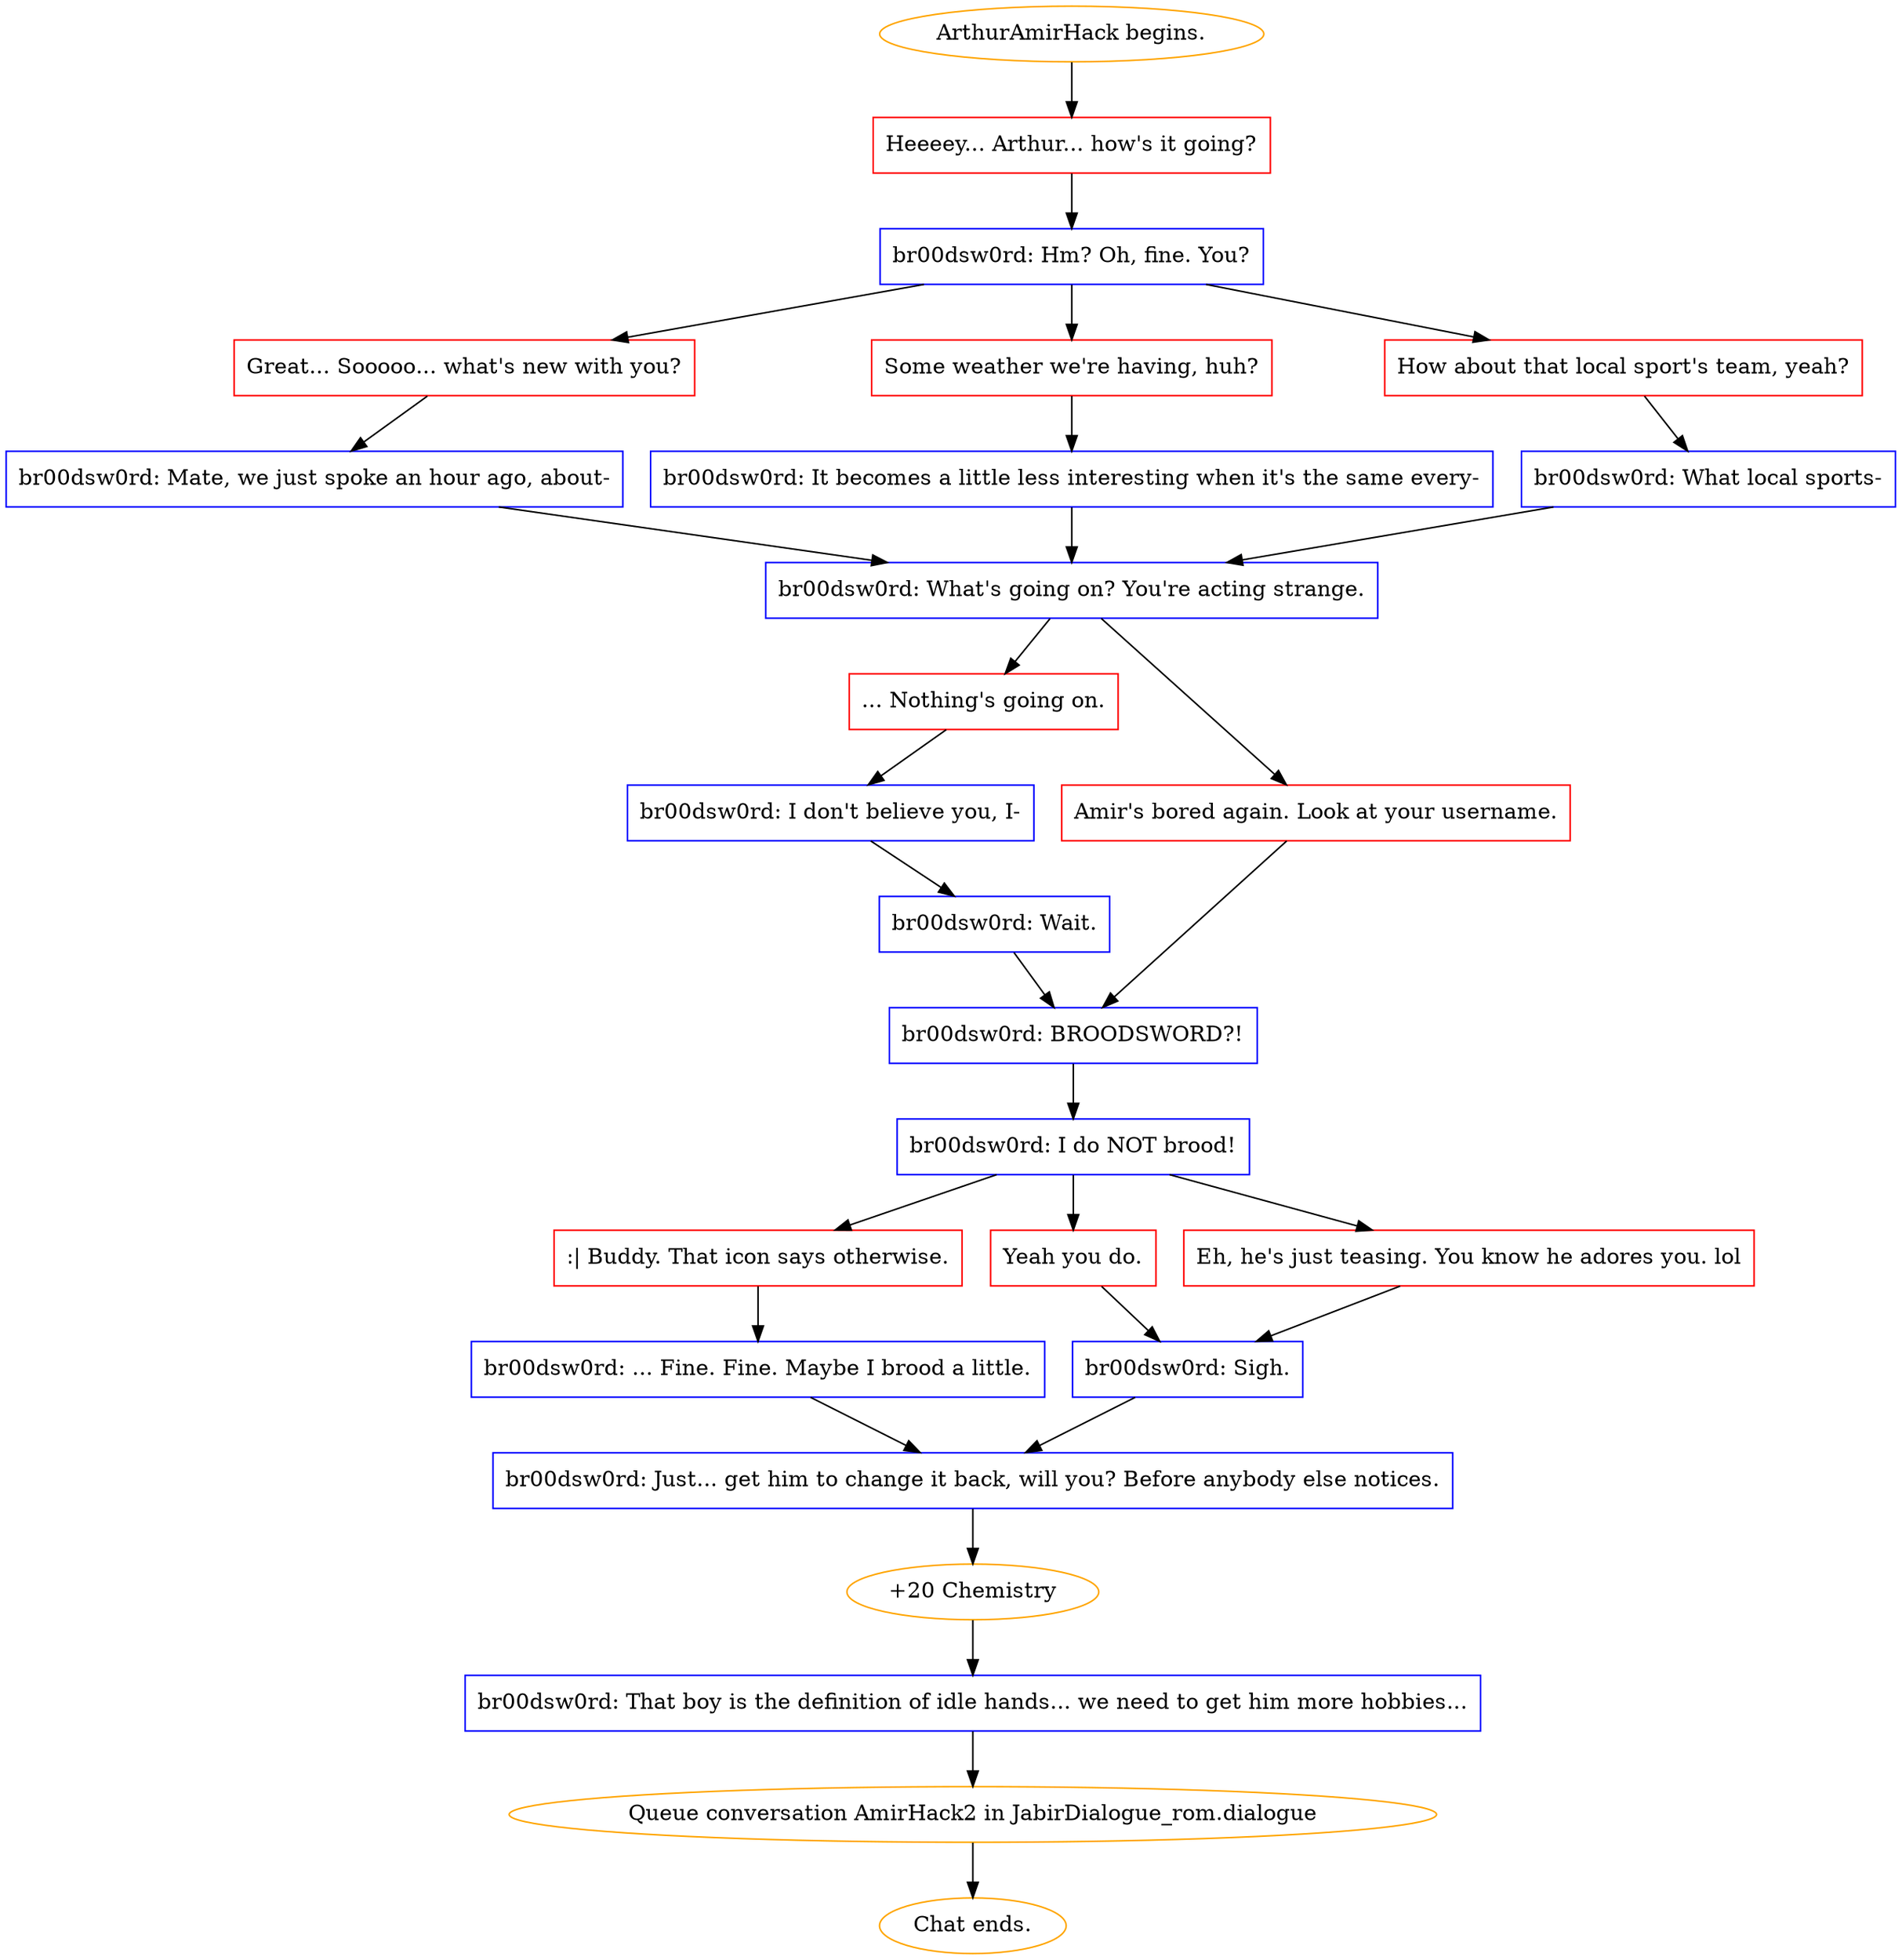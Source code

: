 digraph {
	"ArthurAmirHack begins." [color=orange];
		"ArthurAmirHack begins." -> j3022926847;
	j3022926847 [label="Heeeey... Arthur... how's it going?",shape=box,color=red];
		j3022926847 -> j614830565;
	j614830565 [label="br00dsw0rd: Hm? Oh, fine. You?",shape=box,color=blue];
		j614830565 -> j1793197571;
		j614830565 -> j2218607605;
		j614830565 -> j1544501313;
	j1793197571 [label="Great... Sooooo... what's new with you?",shape=box,color=red];
		j1793197571 -> j2050072102;
	j2218607605 [label="Some weather we're having, huh?",shape=box,color=red];
		j2218607605 -> j641838563;
	j1544501313 [label="How about that local sport's team, yeah?",shape=box,color=red];
		j1544501313 -> j972200348;
	j2050072102 [label="br00dsw0rd: Mate, we just spoke an hour ago, about-",shape=box,color=blue];
		j2050072102 -> j2804510882;
	j641838563 [label="br00dsw0rd: It becomes a little less interesting when it's the same every-",shape=box,color=blue];
		j641838563 -> j2804510882;
	j972200348 [label="br00dsw0rd: What local sports-",shape=box,color=blue];
		j972200348 -> j2804510882;
	j2804510882 [label="br00dsw0rd: What's going on? You're acting strange.",shape=box,color=blue];
		j2804510882 -> j2024692824;
		j2804510882 -> j4093042245;
	j2024692824 [label="... Nothing's going on.",shape=box,color=red];
		j2024692824 -> j398213659;
	j4093042245 [label="Amir's bored again. Look at your username.",shape=box,color=red];
		j4093042245 -> j4258327022;
	j398213659 [label="br00dsw0rd: I don't believe you, I-",shape=box,color=blue];
		j398213659 -> j4015739059;
	j4258327022 [label="br00dsw0rd: BROODSWORD?!",shape=box,color=blue];
		j4258327022 -> j964643295;
	j4015739059 [label="br00dsw0rd: Wait.",shape=box,color=blue];
		j4015739059 -> j4258327022;
	j964643295 [label="br00dsw0rd: I do NOT brood!",shape=box,color=blue];
		j964643295 -> j1290097946;
		j964643295 -> j319991101;
		j964643295 -> j2435616696;
	j1290097946 [label=":| Buddy. That icon says otherwise.",shape=box,color=red];
		j1290097946 -> j2681875785;
	j319991101 [label="Yeah you do.",shape=box,color=red];
		j319991101 -> j3726988835;
	j2435616696 [label="Eh, he's just teasing. You know he adores you. lol",shape=box,color=red];
		j2435616696 -> j3726988835;
	j2681875785 [label="br00dsw0rd: ... Fine. Fine. Maybe I brood a little.",shape=box,color=blue];
		j2681875785 -> j3382395452;
	j3726988835 [label="br00dsw0rd: Sigh.",shape=box,color=blue];
		j3726988835 -> j3382395452;
	j3382395452 [label="br00dsw0rd: Just... get him to change it back, will you? Before anybody else notices.",shape=box,color=blue];
		j3382395452 -> j1566251859;
	j1566251859 [label="+20 Chemistry",color=orange];
		j1566251859 -> j547453896;
	j547453896 [label="br00dsw0rd: That boy is the definition of idle hands... we need to get him more hobbies...",shape=box,color=blue];
		j547453896 -> "Initiate conversation AmirHack2 in JabirDialogue_rom.dialogue";
	"Initiate conversation AmirHack2 in JabirDialogue_rom.dialogue" [label="Queue conversation AmirHack2 in JabirDialogue_rom.dialogue",color=orange];
		"Initiate conversation AmirHack2 in JabirDialogue_rom.dialogue" -> "Chat ends.";
	"Chat ends." [color=orange];
}